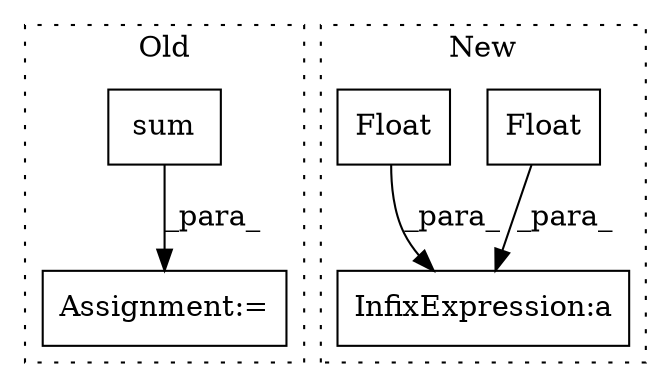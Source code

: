 digraph G {
subgraph cluster0 {
1 [label="sum" a="32" s="358,482" l="13,-3" shape="box"];
5 [label="Assignment:=" a="7" s="357" l="1" shape="box"];
label = "Old";
style="dotted";
}
subgraph cluster1 {
2 [label="Float" a="32" s="536,549" l="6,1" shape="box"];
3 [label="InfixExpression:a" a="27" s="533" l="3" shape="box"];
4 [label="Float" a="32" s="524,532" l="6,1" shape="box"];
label = "New";
style="dotted";
}
1 -> 5 [label="_para_"];
2 -> 3 [label="_para_"];
4 -> 3 [label="_para_"];
}